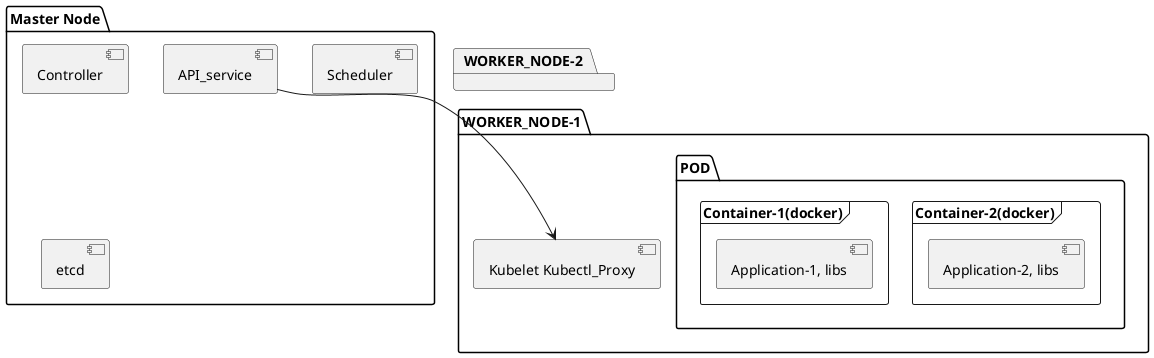 @startuml

package "Master Node" {
  [Controller]
  [Scheduler]
  [API_service]
  [etcd]
}

package "WORKER_NODE-1" {
  [Kubelet Kubectl_Proxy]
    package "POD" {
        frame "Container-2(docker)" {
            [Application-2, libs]
        }
        frame "Container-1(docker)" {
            [Application-1, libs]
        }
    }
}

package "WORKER_NODE-2" {
  [Kubelet Kubectl_Proxy]
    package "POD" { 
        
    }
}

[API_service] --> [Kubelet Kubectl_Proxy]

@enduml
